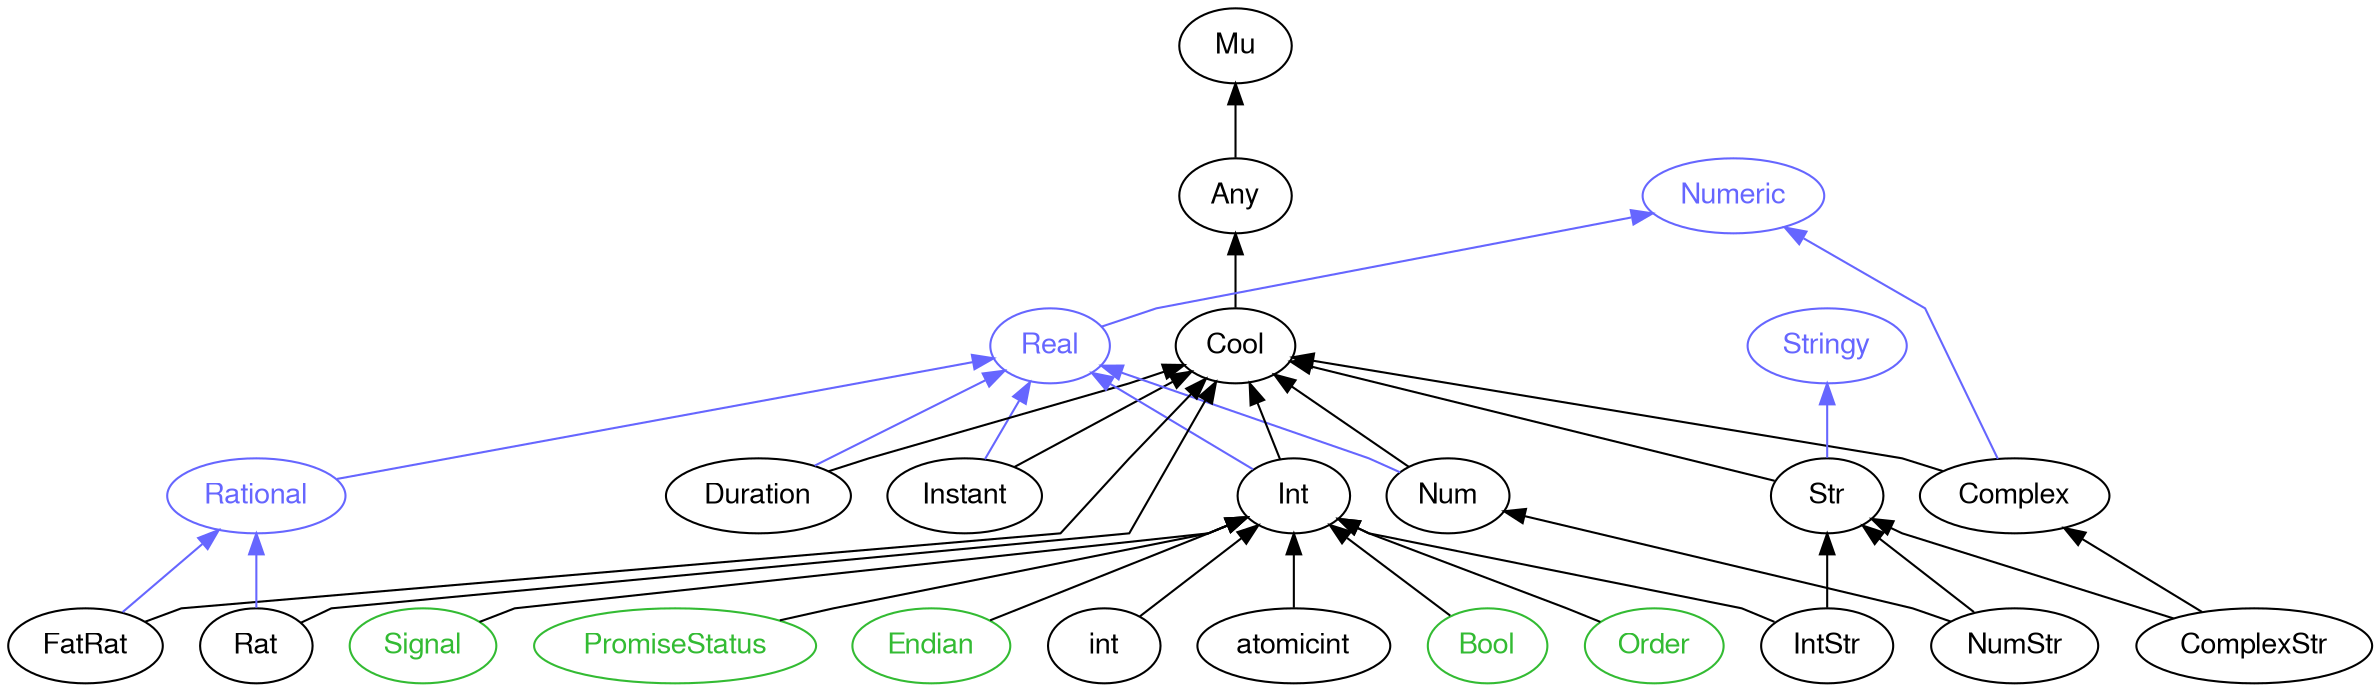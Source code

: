 digraph "perl6-type-graph" {
    rankdir=BT;
    splines=polyline;
    overlap=false; 
    // Types
    "Numeric" [color="#6666FF", fontcolor="#6666FF", href="/type/Numeric", fontname="FreeSans"];
    "Mu" [color="#000000", fontcolor="#000000", href="/type/Mu", fontname="FreeSans"];
    "Any" [color="#000000", fontcolor="#000000", href="/type/Any", fontname="FreeSans"];
    "Cool" [color="#000000", fontcolor="#000000", href="/type/Cool", fontname="FreeSans"];
    "Complex" [color="#000000", fontcolor="#000000", href="/type/Complex", fontname="FreeSans"];
    "Real" [color="#6666FF", fontcolor="#6666FF", href="/type/Real", fontname="FreeSans"];
    "Stringy" [color="#6666FF", fontcolor="#6666FF", href="/type/Stringy", fontname="FreeSans"];
    "Str" [color="#000000", fontcolor="#000000", href="/type/Str", fontname="FreeSans"];
    "ComplexStr" [color="#000000", fontcolor="#000000", href="/type/ComplexStr", fontname="FreeSans"];
    "Rational" [color="#6666FF", fontcolor="#6666FF", href="/type/Rational", fontname="FreeSans"];
    "Instant" [color="#000000", fontcolor="#000000", href="/type/Instant", fontname="FreeSans"];
    "Duration" [color="#000000", fontcolor="#000000", href="/type/Duration", fontname="FreeSans"];
    "Num" [color="#000000", fontcolor="#000000", href="/type/Num", fontname="FreeSans"];
    "Int" [color="#000000", fontcolor="#000000", href="/type/Int", fontname="FreeSans"];
    "NumStr" [color="#000000", fontcolor="#000000", href="/type/NumStr", fontname="FreeSans"];
    "Signal" [color="#33BB33", fontcolor="#33BB33", href="/type/Signal", fontname="FreeSans"];
    "PromiseStatus" [color="#33BB33", fontcolor="#33BB33", href="/type/PromiseStatus", fontname="FreeSans"];
    "Endian" [color="#33BB33", fontcolor="#33BB33", href="/type/Endian", fontname="FreeSans"];
    "int" [color="#000000", fontcolor="#000000", href="/type/int", fontname="FreeSans"];
    "atomicint" [color="#000000", fontcolor="#000000", href="/type/atomicint", fontname="FreeSans"];
    "Bool" [color="#33BB33", fontcolor="#33BB33", href="/type/Bool", fontname="FreeSans"];
    "IntStr" [color="#000000", fontcolor="#000000", href="/type/IntStr", fontname="FreeSans"];
    "Order" [color="#33BB33", fontcolor="#33BB33", href="/type/Order", fontname="FreeSans"];
    "FatRat" [color="#000000", fontcolor="#000000", href="/type/FatRat", fontname="FreeSans"];
    "Rat" [color="#000000", fontcolor="#000000", href="/type/Rat", fontname="FreeSans"];

    // Superclasses
    "Any" -> "Mu" [color="#000000"];
    "Cool" -> "Any" [color="#000000"];
    "Complex" -> "Cool" [color="#000000"];
    "Str" -> "Cool" [color="#000000"];
    "ComplexStr" -> "Complex" [color="#000000"];
    "ComplexStr" -> "Str" [color="#000000"];
    "Instant" -> "Cool" [color="#000000"];
    "Duration" -> "Cool" [color="#000000"];
    "Num" -> "Cool" [color="#000000"];
    "Int" -> "Cool" [color="#000000"];
    "NumStr" -> "Num" [color="#000000"];
    "NumStr" -> "Str" [color="#000000"];
    "Signal" -> "Int" [color="#000000"];
    "PromiseStatus" -> "Int" [color="#000000"];
    "Endian" -> "Int" [color="#000000"];
    "int" -> "Int" [color="#000000"];
    "atomicint" -> "Int" [color="#000000"];
    "Bool" -> "Int" [color="#000000"];
    "IntStr" -> "Int" [color="#000000"];
    "IntStr" -> "Str" [color="#000000"];
    "Order" -> "Int" [color="#000000"];
    "FatRat" -> "Cool" [color="#000000"];
    "Rat" -> "Cool" [color="#000000"];

    // Roles
    "Complex" -> "Numeric" [color="#6666FF"];
    "Real" -> "Numeric" [color="#6666FF"];
    "Str" -> "Stringy" [color="#6666FF"];
    "Rational" -> "Real" [color="#6666FF"];
    "Instant" -> "Real" [color="#6666FF"];
    "Duration" -> "Real" [color="#6666FF"];
    "Num" -> "Real" [color="#6666FF"];
    "Int" -> "Real" [color="#6666FF"];
    "FatRat" -> "Rational" [color="#6666FF"];
    "Rat" -> "Rational" [color="#6666FF"];
}
